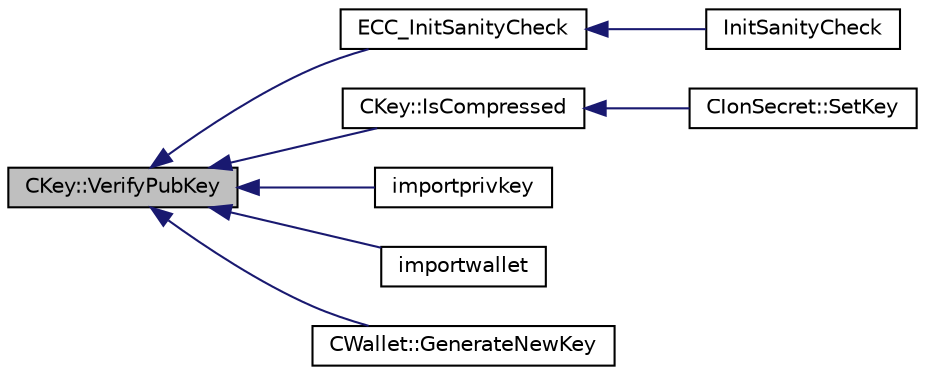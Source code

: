 digraph "CKey::VerifyPubKey"
{
  edge [fontname="Helvetica",fontsize="10",labelfontname="Helvetica",labelfontsize="10"];
  node [fontname="Helvetica",fontsize="10",shape=record];
  rankdir="LR";
  Node391 [label="CKey::VerifyPubKey",height=0.2,width=0.4,color="black", fillcolor="grey75", style="filled", fontcolor="black"];
  Node391 -> Node392 [dir="back",color="midnightblue",fontsize="10",style="solid",fontname="Helvetica"];
  Node392 [label="ECC_InitSanityCheck",height=0.2,width=0.4,color="black", fillcolor="white", style="filled",URL="$key_8h.html#a55cc40f04bf887c1000667caccb0684a",tooltip="Check that required EC support is available at runtime. "];
  Node392 -> Node393 [dir="back",color="midnightblue",fontsize="10",style="solid",fontname="Helvetica"];
  Node393 [label="InitSanityCheck",height=0.2,width=0.4,color="black", fillcolor="white", style="filled",URL="$init_8cpp.html#a878797b40fb8eb0d7f330a41d7742d11",tooltip="Sanity checks Ensure that Ion is running in a usable environment with all necessary library support..."];
  Node391 -> Node394 [dir="back",color="midnightblue",fontsize="10",style="solid",fontname="Helvetica"];
  Node394 [label="CKey::IsCompressed",height=0.2,width=0.4,color="black", fillcolor="white", style="filled",URL="$class_c_key.html#a96b017433a65335775cf3807d73f85ce"];
  Node394 -> Node395 [dir="back",color="midnightblue",fontsize="10",style="solid",fontname="Helvetica"];
  Node395 [label="CIonSecret::SetKey",height=0.2,width=0.4,color="black", fillcolor="white", style="filled",URL="$class_c_ion_secret.html#af28cc32f79cc793418e810e8ae12e25e"];
  Node391 -> Node396 [dir="back",color="midnightblue",fontsize="10",style="solid",fontname="Helvetica"];
  Node396 [label="importprivkey",height=0.2,width=0.4,color="black", fillcolor="white", style="filled",URL="$rpcdump_8cpp.html#a3a6fdb974fce01220a895393d444e981"];
  Node391 -> Node397 [dir="back",color="midnightblue",fontsize="10",style="solid",fontname="Helvetica"];
  Node397 [label="importwallet",height=0.2,width=0.4,color="black", fillcolor="white", style="filled",URL="$rpcdump_8cpp.html#a2566d5c9dd1938b74e70398cdb3ac5c1"];
  Node391 -> Node398 [dir="back",color="midnightblue",fontsize="10",style="solid",fontname="Helvetica"];
  Node398 [label="CWallet::GenerateNewKey",height=0.2,width=0.4,color="black", fillcolor="white", style="filled",URL="$class_c_wallet.html#a061fe7f54f80ec40f856b3e6365c2f4a"];
}
